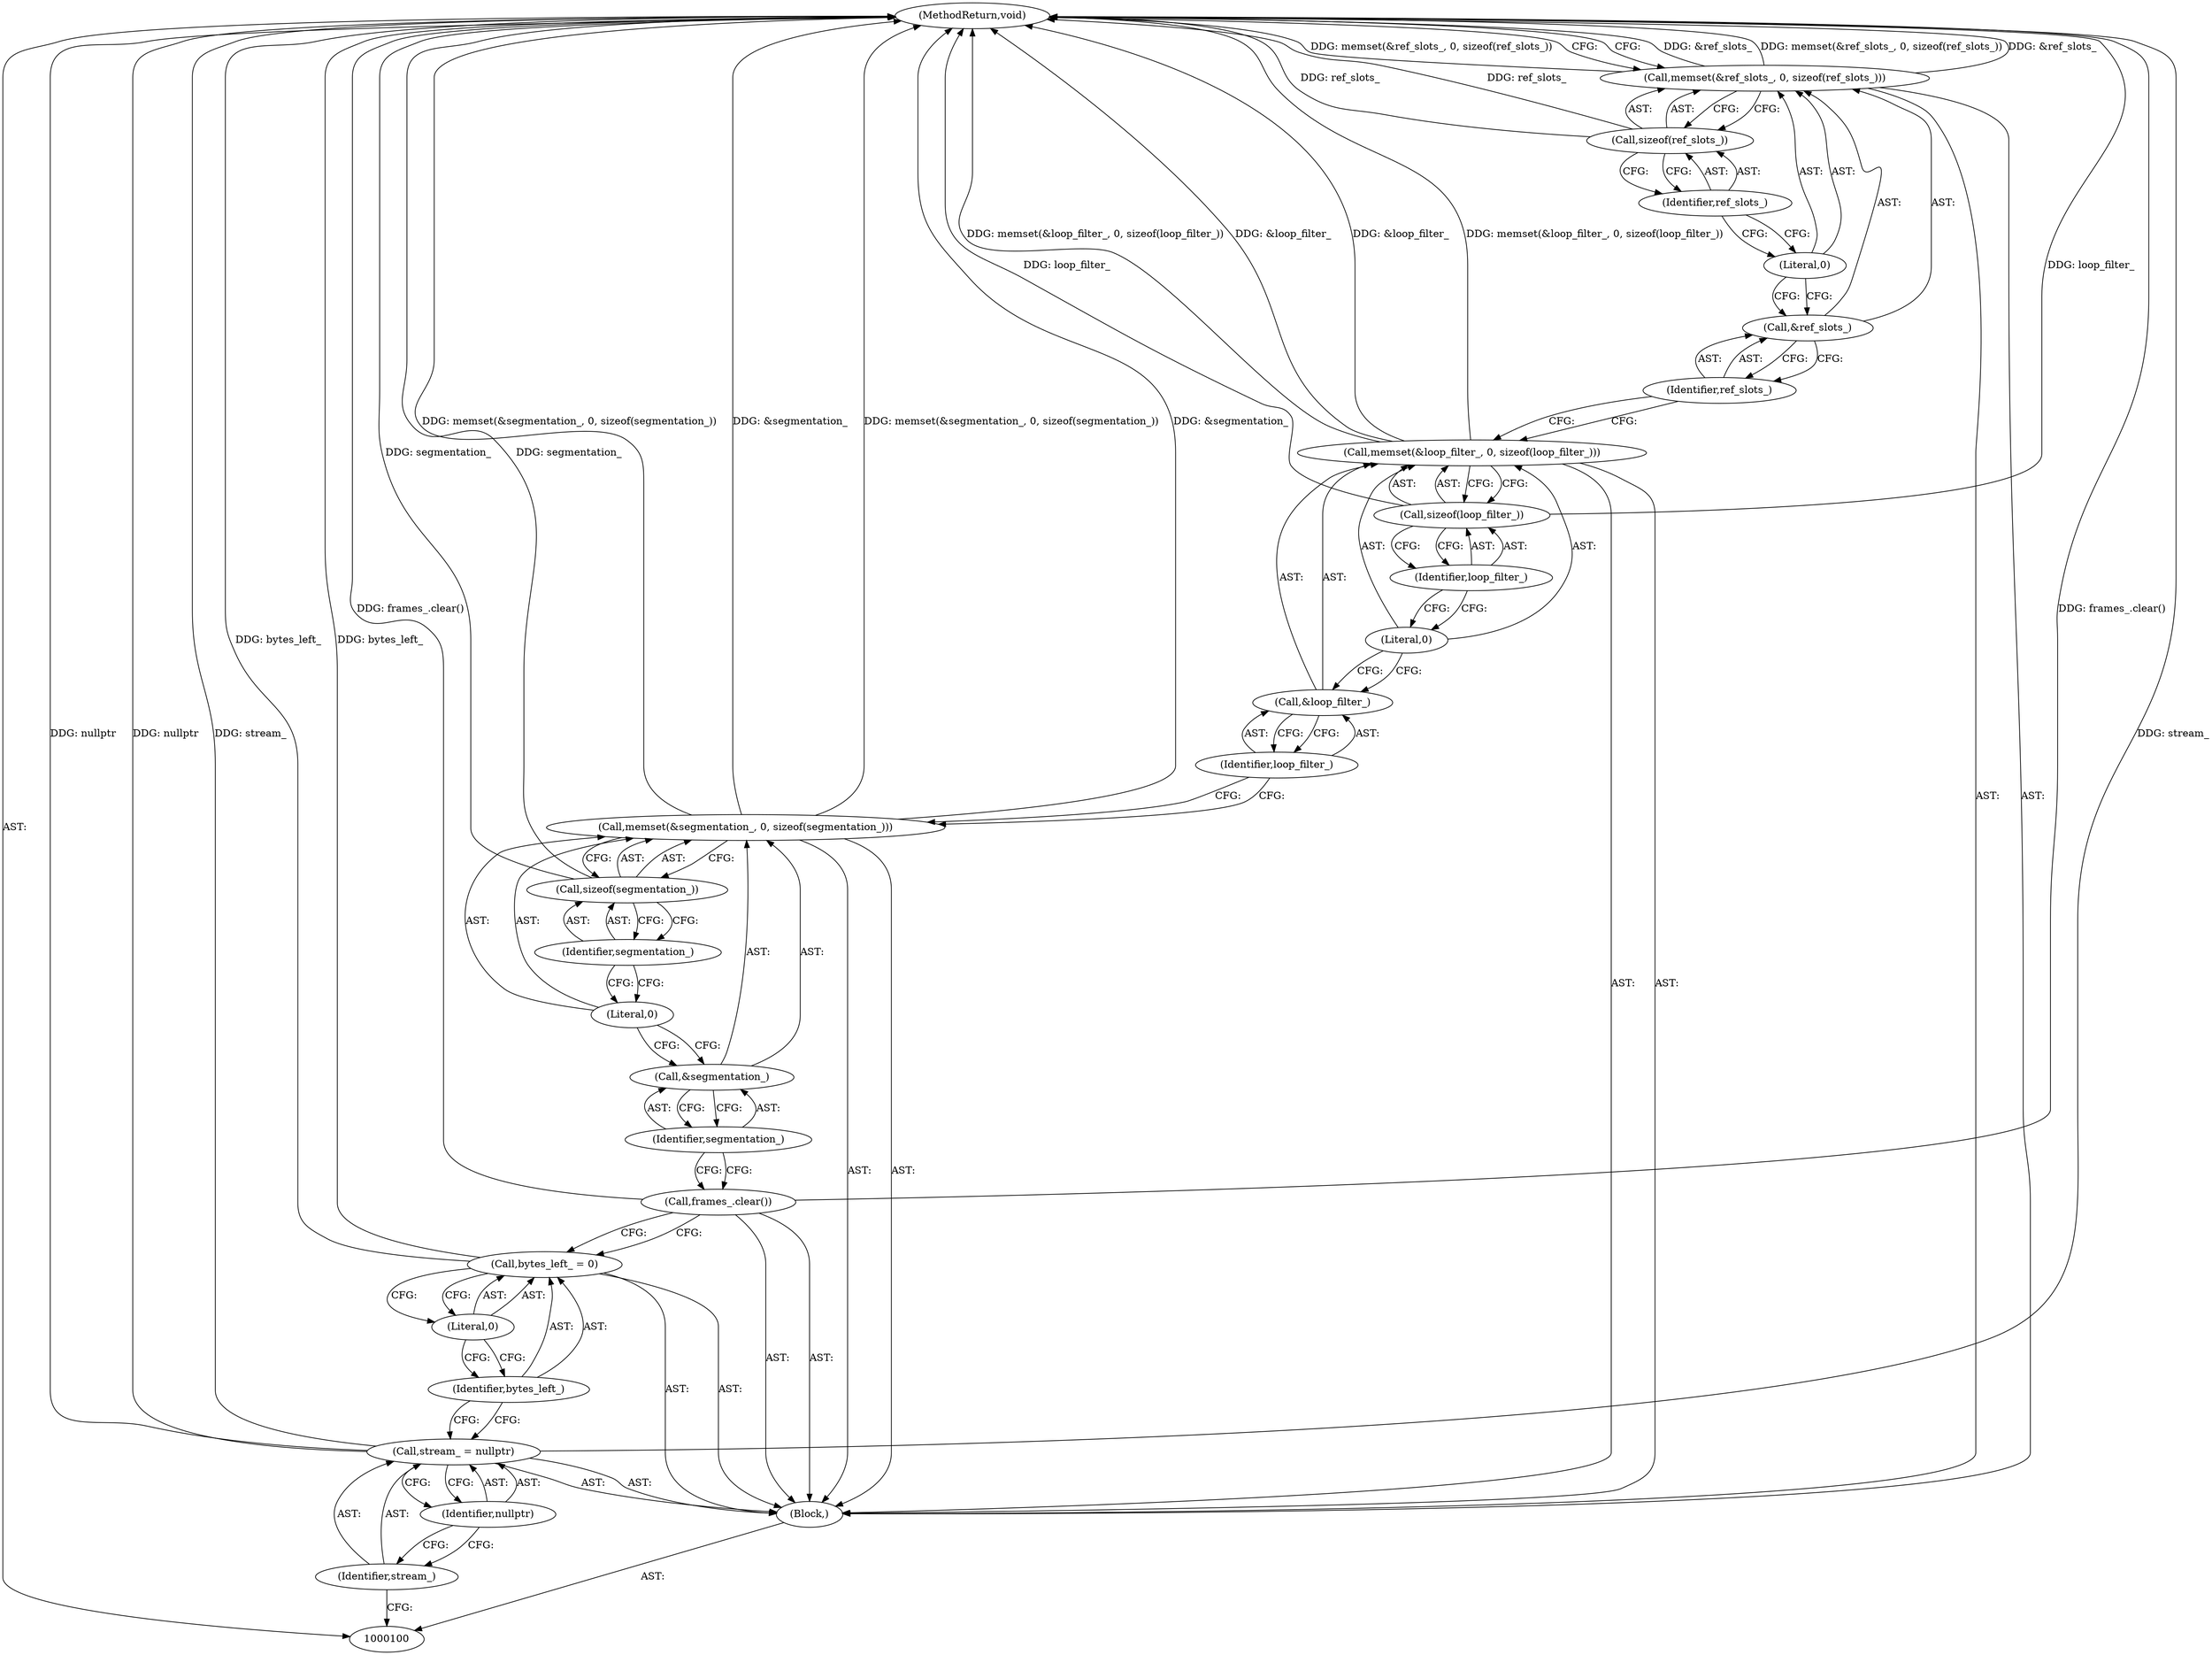 digraph "1_Chrome_27c68f543e5eba779902447445dfb05ec3f5bf75_21" {
"1000127" [label="(MethodReturn,void)"];
"1000101" [label="(Block,)"];
"1000104" [label="(Identifier,nullptr)"];
"1000102" [label="(Call,stream_ = nullptr)"];
"1000103" [label="(Identifier,stream_)"];
"1000107" [label="(Literal,0)"];
"1000105" [label="(Call,bytes_left_ = 0)"];
"1000106" [label="(Identifier,bytes_left_)"];
"1000108" [label="(Call,frames_.clear())"];
"1000111" [label="(Identifier,segmentation_)"];
"1000109" [label="(Call,memset(&segmentation_, 0, sizeof(segmentation_)))"];
"1000112" [label="(Literal,0)"];
"1000113" [label="(Call,sizeof(segmentation_))"];
"1000114" [label="(Identifier,segmentation_)"];
"1000110" [label="(Call,&segmentation_)"];
"1000117" [label="(Identifier,loop_filter_)"];
"1000115" [label="(Call,memset(&loop_filter_, 0, sizeof(loop_filter_)))"];
"1000118" [label="(Literal,0)"];
"1000119" [label="(Call,sizeof(loop_filter_))"];
"1000120" [label="(Identifier,loop_filter_)"];
"1000116" [label="(Call,&loop_filter_)"];
"1000122" [label="(Call,&ref_slots_)"];
"1000123" [label="(Identifier,ref_slots_)"];
"1000124" [label="(Literal,0)"];
"1000125" [label="(Call,sizeof(ref_slots_))"];
"1000121" [label="(Call,memset(&ref_slots_, 0, sizeof(ref_slots_)))"];
"1000126" [label="(Identifier,ref_slots_)"];
"1000127" -> "1000100"  [label="AST: "];
"1000127" -> "1000121"  [label="CFG: "];
"1000125" -> "1000127"  [label="DDG: ref_slots_"];
"1000108" -> "1000127"  [label="DDG: frames_.clear()"];
"1000102" -> "1000127"  [label="DDG: nullptr"];
"1000102" -> "1000127"  [label="DDG: stream_"];
"1000113" -> "1000127"  [label="DDG: segmentation_"];
"1000121" -> "1000127"  [label="DDG: &ref_slots_"];
"1000121" -> "1000127"  [label="DDG: memset(&ref_slots_, 0, sizeof(ref_slots_))"];
"1000115" -> "1000127"  [label="DDG: &loop_filter_"];
"1000115" -> "1000127"  [label="DDG: memset(&loop_filter_, 0, sizeof(loop_filter_))"];
"1000109" -> "1000127"  [label="DDG: &segmentation_"];
"1000109" -> "1000127"  [label="DDG: memset(&segmentation_, 0, sizeof(segmentation_))"];
"1000119" -> "1000127"  [label="DDG: loop_filter_"];
"1000105" -> "1000127"  [label="DDG: bytes_left_"];
"1000101" -> "1000100"  [label="AST: "];
"1000102" -> "1000101"  [label="AST: "];
"1000105" -> "1000101"  [label="AST: "];
"1000108" -> "1000101"  [label="AST: "];
"1000109" -> "1000101"  [label="AST: "];
"1000115" -> "1000101"  [label="AST: "];
"1000121" -> "1000101"  [label="AST: "];
"1000104" -> "1000102"  [label="AST: "];
"1000104" -> "1000103"  [label="CFG: "];
"1000102" -> "1000104"  [label="CFG: "];
"1000102" -> "1000101"  [label="AST: "];
"1000102" -> "1000104"  [label="CFG: "];
"1000103" -> "1000102"  [label="AST: "];
"1000104" -> "1000102"  [label="AST: "];
"1000106" -> "1000102"  [label="CFG: "];
"1000102" -> "1000127"  [label="DDG: nullptr"];
"1000102" -> "1000127"  [label="DDG: stream_"];
"1000103" -> "1000102"  [label="AST: "];
"1000103" -> "1000100"  [label="CFG: "];
"1000104" -> "1000103"  [label="CFG: "];
"1000107" -> "1000105"  [label="AST: "];
"1000107" -> "1000106"  [label="CFG: "];
"1000105" -> "1000107"  [label="CFG: "];
"1000105" -> "1000101"  [label="AST: "];
"1000105" -> "1000107"  [label="CFG: "];
"1000106" -> "1000105"  [label="AST: "];
"1000107" -> "1000105"  [label="AST: "];
"1000108" -> "1000105"  [label="CFG: "];
"1000105" -> "1000127"  [label="DDG: bytes_left_"];
"1000106" -> "1000105"  [label="AST: "];
"1000106" -> "1000102"  [label="CFG: "];
"1000107" -> "1000106"  [label="CFG: "];
"1000108" -> "1000101"  [label="AST: "];
"1000108" -> "1000105"  [label="CFG: "];
"1000111" -> "1000108"  [label="CFG: "];
"1000108" -> "1000127"  [label="DDG: frames_.clear()"];
"1000111" -> "1000110"  [label="AST: "];
"1000111" -> "1000108"  [label="CFG: "];
"1000110" -> "1000111"  [label="CFG: "];
"1000109" -> "1000101"  [label="AST: "];
"1000109" -> "1000113"  [label="CFG: "];
"1000110" -> "1000109"  [label="AST: "];
"1000112" -> "1000109"  [label="AST: "];
"1000113" -> "1000109"  [label="AST: "];
"1000117" -> "1000109"  [label="CFG: "];
"1000109" -> "1000127"  [label="DDG: &segmentation_"];
"1000109" -> "1000127"  [label="DDG: memset(&segmentation_, 0, sizeof(segmentation_))"];
"1000112" -> "1000109"  [label="AST: "];
"1000112" -> "1000110"  [label="CFG: "];
"1000114" -> "1000112"  [label="CFG: "];
"1000113" -> "1000109"  [label="AST: "];
"1000113" -> "1000114"  [label="CFG: "];
"1000114" -> "1000113"  [label="AST: "];
"1000109" -> "1000113"  [label="CFG: "];
"1000113" -> "1000127"  [label="DDG: segmentation_"];
"1000114" -> "1000113"  [label="AST: "];
"1000114" -> "1000112"  [label="CFG: "];
"1000113" -> "1000114"  [label="CFG: "];
"1000110" -> "1000109"  [label="AST: "];
"1000110" -> "1000111"  [label="CFG: "];
"1000111" -> "1000110"  [label="AST: "];
"1000112" -> "1000110"  [label="CFG: "];
"1000117" -> "1000116"  [label="AST: "];
"1000117" -> "1000109"  [label="CFG: "];
"1000116" -> "1000117"  [label="CFG: "];
"1000115" -> "1000101"  [label="AST: "];
"1000115" -> "1000119"  [label="CFG: "];
"1000116" -> "1000115"  [label="AST: "];
"1000118" -> "1000115"  [label="AST: "];
"1000119" -> "1000115"  [label="AST: "];
"1000123" -> "1000115"  [label="CFG: "];
"1000115" -> "1000127"  [label="DDG: &loop_filter_"];
"1000115" -> "1000127"  [label="DDG: memset(&loop_filter_, 0, sizeof(loop_filter_))"];
"1000118" -> "1000115"  [label="AST: "];
"1000118" -> "1000116"  [label="CFG: "];
"1000120" -> "1000118"  [label="CFG: "];
"1000119" -> "1000115"  [label="AST: "];
"1000119" -> "1000120"  [label="CFG: "];
"1000120" -> "1000119"  [label="AST: "];
"1000115" -> "1000119"  [label="CFG: "];
"1000119" -> "1000127"  [label="DDG: loop_filter_"];
"1000120" -> "1000119"  [label="AST: "];
"1000120" -> "1000118"  [label="CFG: "];
"1000119" -> "1000120"  [label="CFG: "];
"1000116" -> "1000115"  [label="AST: "];
"1000116" -> "1000117"  [label="CFG: "];
"1000117" -> "1000116"  [label="AST: "];
"1000118" -> "1000116"  [label="CFG: "];
"1000122" -> "1000121"  [label="AST: "];
"1000122" -> "1000123"  [label="CFG: "];
"1000123" -> "1000122"  [label="AST: "];
"1000124" -> "1000122"  [label="CFG: "];
"1000123" -> "1000122"  [label="AST: "];
"1000123" -> "1000115"  [label="CFG: "];
"1000122" -> "1000123"  [label="CFG: "];
"1000124" -> "1000121"  [label="AST: "];
"1000124" -> "1000122"  [label="CFG: "];
"1000126" -> "1000124"  [label="CFG: "];
"1000125" -> "1000121"  [label="AST: "];
"1000125" -> "1000126"  [label="CFG: "];
"1000126" -> "1000125"  [label="AST: "];
"1000121" -> "1000125"  [label="CFG: "];
"1000125" -> "1000127"  [label="DDG: ref_slots_"];
"1000121" -> "1000101"  [label="AST: "];
"1000121" -> "1000125"  [label="CFG: "];
"1000122" -> "1000121"  [label="AST: "];
"1000124" -> "1000121"  [label="AST: "];
"1000125" -> "1000121"  [label="AST: "];
"1000127" -> "1000121"  [label="CFG: "];
"1000121" -> "1000127"  [label="DDG: &ref_slots_"];
"1000121" -> "1000127"  [label="DDG: memset(&ref_slots_, 0, sizeof(ref_slots_))"];
"1000126" -> "1000125"  [label="AST: "];
"1000126" -> "1000124"  [label="CFG: "];
"1000125" -> "1000126"  [label="CFG: "];
}
